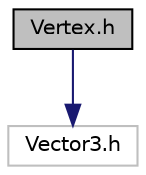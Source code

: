 digraph "Vertex.h"
{
 // LATEX_PDF_SIZE
  edge [fontname="Helvetica",fontsize="10",labelfontname="Helvetica",labelfontsize="10"];
  node [fontname="Helvetica",fontsize="10",shape=record];
  Node1 [label="Vertex.h",height=0.2,width=0.4,color="black", fillcolor="grey75", style="filled", fontcolor="black",tooltip="Hanldes attributes of a Vertex Object."];
  Node1 -> Node2 [color="midnightblue",fontsize="10",style="solid",fontname="Helvetica"];
  Node2 [label="Vector3.h",height=0.2,width=0.4,color="grey75", fillcolor="white", style="filled",tooltip=" "];
}
